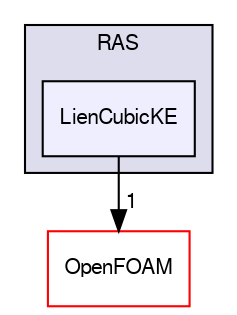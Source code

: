 digraph "src/turbulenceModels/incompressible/RAS/LienCubicKE" {
  bgcolor=transparent;
  compound=true
  node [ fontsize="10", fontname="FreeSans"];
  edge [ labelfontsize="10", labelfontname="FreeSans"];
  subgraph clusterdir_dcb808b1162c061e4ccc93d1355da308 {
    graph [ bgcolor="#ddddee", pencolor="black", label="RAS" fontname="FreeSans", fontsize="10", URL="dir_dcb808b1162c061e4ccc93d1355da308.html"]
  dir_2c334590867e02bf2e1371d08fda1d62 [shape=box, label="LienCubicKE", style="filled", fillcolor="#eeeeff", pencolor="black", URL="dir_2c334590867e02bf2e1371d08fda1d62.html"];
  }
  dir_c5473ff19b20e6ec4dfe5c310b3778a8 [shape=box label="OpenFOAM" color="red" URL="dir_c5473ff19b20e6ec4dfe5c310b3778a8.html"];
  dir_2c334590867e02bf2e1371d08fda1d62->dir_c5473ff19b20e6ec4dfe5c310b3778a8 [headlabel="1", labeldistance=1.5 headhref="dir_003011_001732.html"];
}
